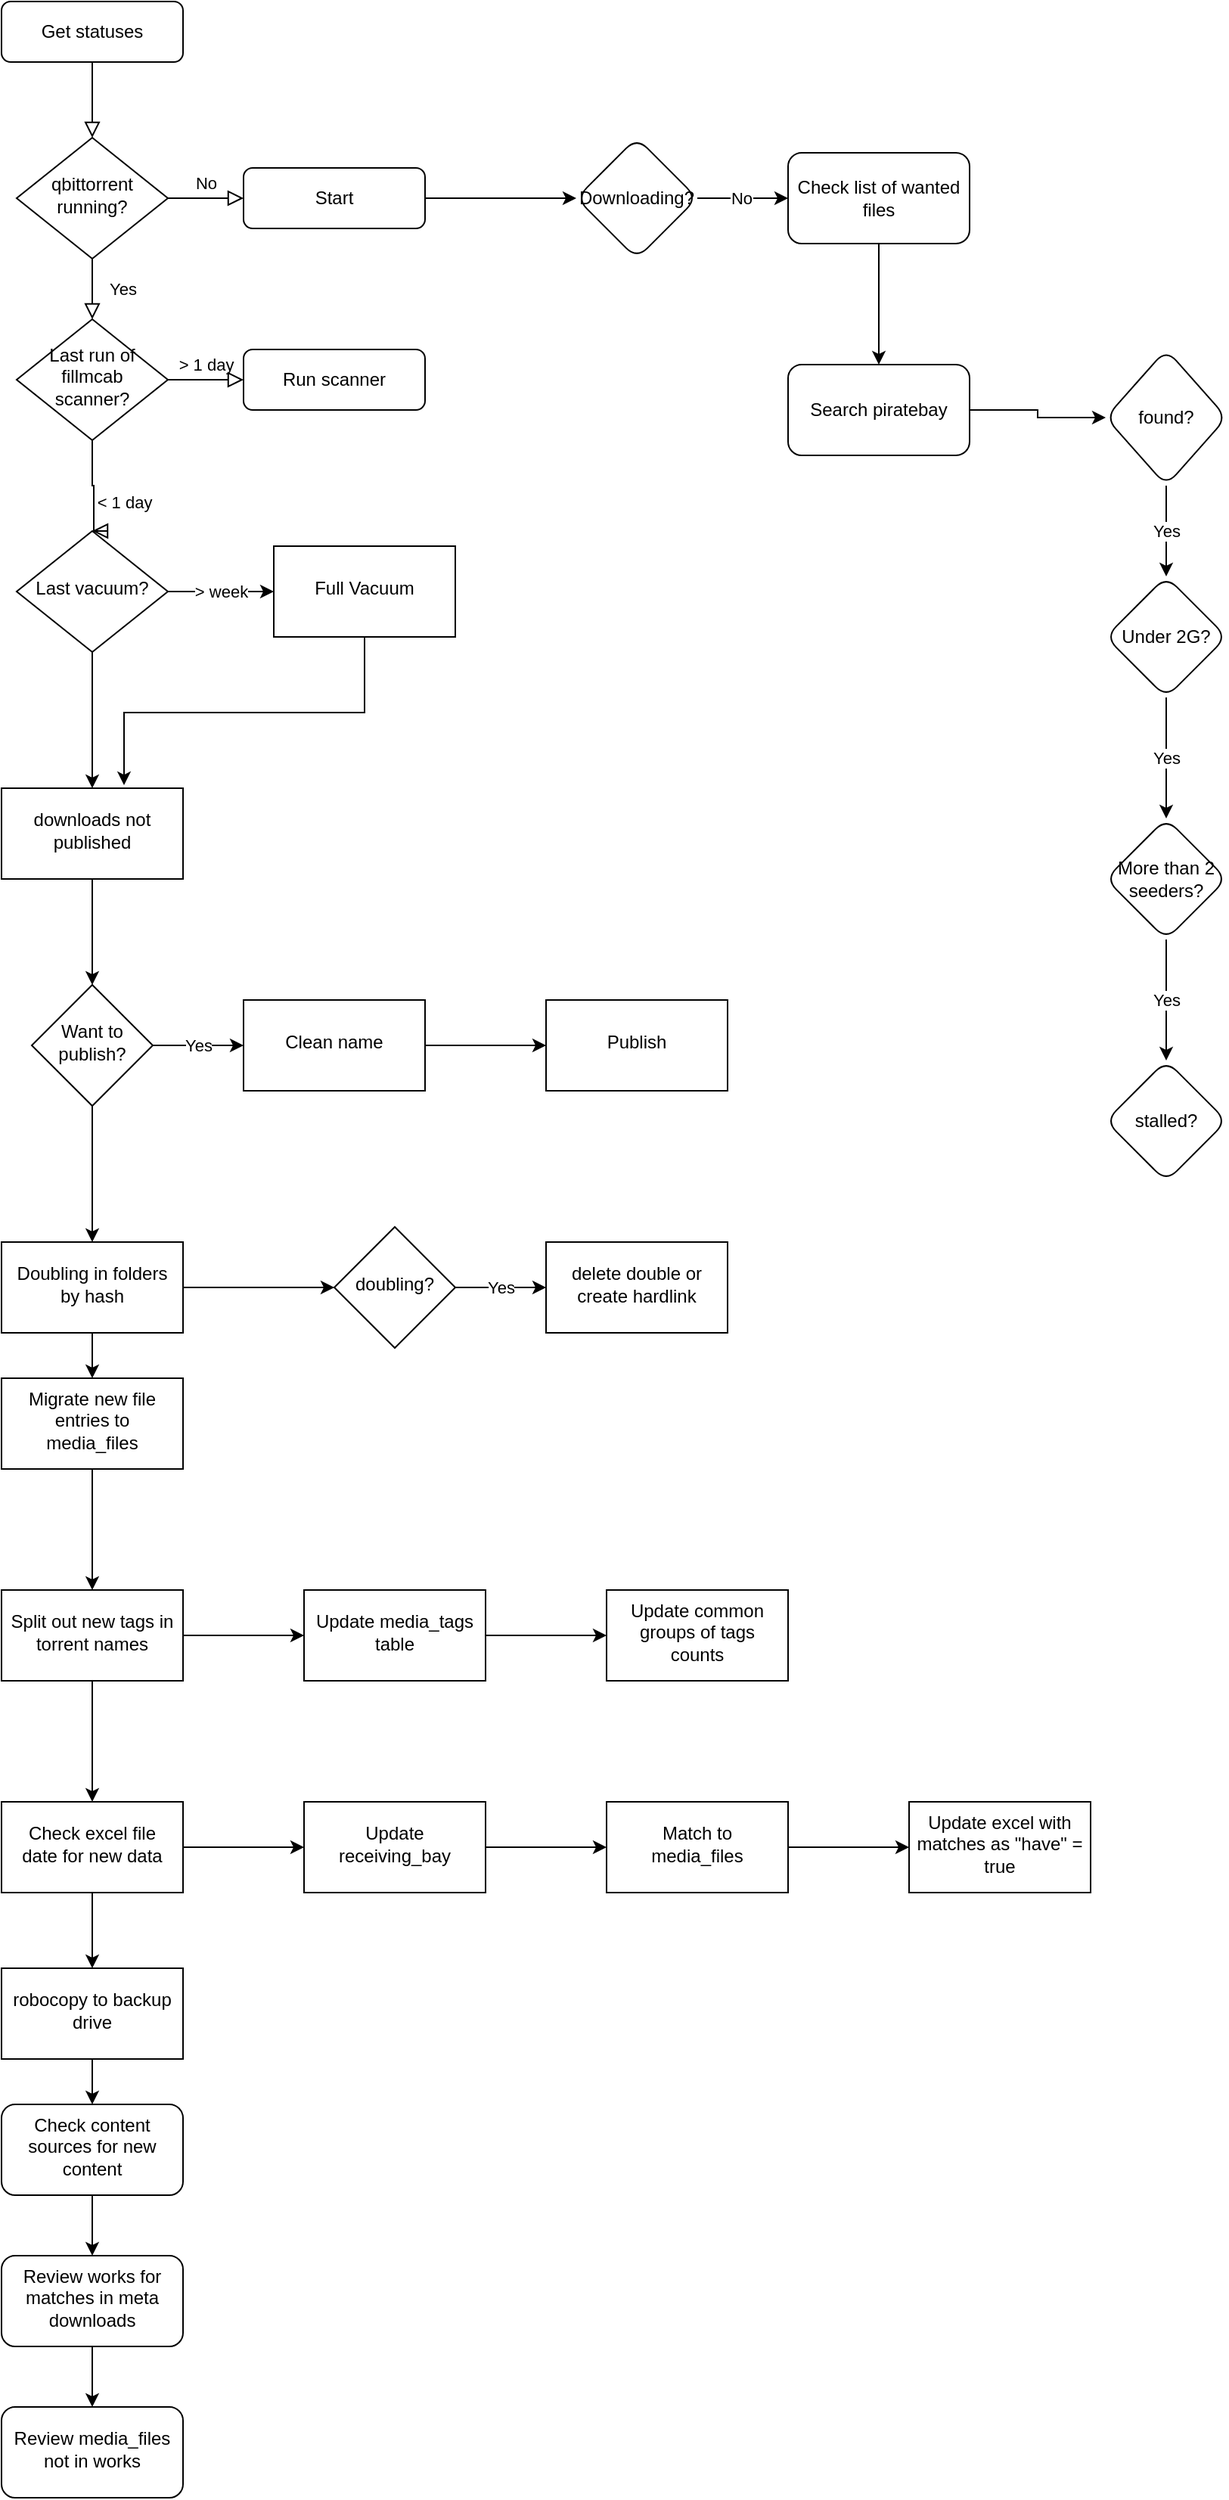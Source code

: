 <mxfile version="22.1.2" type="device" pages="2">
  <diagram id="C5RBs43oDa-KdzZeNtuy" name="Page-1">
    <mxGraphModel dx="2058" dy="1198" grid="1" gridSize="10" guides="1" tooltips="1" connect="1" arrows="1" fold="1" page="1" pageScale="1" pageWidth="827" pageHeight="1169" math="0" shadow="0">
      <root>
        <mxCell id="WIyWlLk6GJQsqaUBKTNV-0" />
        <mxCell id="WIyWlLk6GJQsqaUBKTNV-1" parent="WIyWlLk6GJQsqaUBKTNV-0" />
        <mxCell id="WIyWlLk6GJQsqaUBKTNV-2" value="" style="rounded=0;html=1;jettySize=auto;orthogonalLoop=1;fontSize=11;endArrow=block;endFill=0;endSize=8;strokeWidth=1;shadow=0;labelBackgroundColor=none;edgeStyle=orthogonalEdgeStyle;" parent="WIyWlLk6GJQsqaUBKTNV-1" source="WIyWlLk6GJQsqaUBKTNV-3" target="WIyWlLk6GJQsqaUBKTNV-6" edge="1">
          <mxGeometry relative="1" as="geometry" />
        </mxCell>
        <mxCell id="WIyWlLk6GJQsqaUBKTNV-3" value="Get statuses" style="rounded=1;whiteSpace=wrap;html=1;fontSize=12;glass=0;strokeWidth=1;shadow=0;" parent="WIyWlLk6GJQsqaUBKTNV-1" vertex="1">
          <mxGeometry x="9" y="10" width="120" height="40" as="geometry" />
        </mxCell>
        <mxCell id="WIyWlLk6GJQsqaUBKTNV-4" value="Yes" style="rounded=0;html=1;jettySize=auto;orthogonalLoop=1;fontSize=11;endArrow=block;endFill=0;endSize=8;strokeWidth=1;shadow=0;labelBackgroundColor=none;edgeStyle=orthogonalEdgeStyle;" parent="WIyWlLk6GJQsqaUBKTNV-1" source="WIyWlLk6GJQsqaUBKTNV-6" target="WIyWlLk6GJQsqaUBKTNV-10" edge="1">
          <mxGeometry y="20" relative="1" as="geometry">
            <mxPoint as="offset" />
          </mxGeometry>
        </mxCell>
        <mxCell id="WIyWlLk6GJQsqaUBKTNV-5" value="No" style="edgeStyle=orthogonalEdgeStyle;rounded=0;html=1;jettySize=auto;orthogonalLoop=1;fontSize=11;endArrow=block;endFill=0;endSize=8;strokeWidth=1;shadow=0;labelBackgroundColor=none;" parent="WIyWlLk6GJQsqaUBKTNV-1" source="WIyWlLk6GJQsqaUBKTNV-6" target="WIyWlLk6GJQsqaUBKTNV-7" edge="1">
          <mxGeometry y="10" relative="1" as="geometry">
            <mxPoint as="offset" />
          </mxGeometry>
        </mxCell>
        <mxCell id="WIyWlLk6GJQsqaUBKTNV-6" value="qbittorrent running?" style="rhombus;whiteSpace=wrap;html=1;shadow=0;fontFamily=Helvetica;fontSize=12;align=center;strokeWidth=1;spacing=6;spacingTop=-4;" parent="WIyWlLk6GJQsqaUBKTNV-1" vertex="1">
          <mxGeometry x="19" y="100" width="100" height="80" as="geometry" />
        </mxCell>
        <mxCell id="dPKkkxf-ue8iuvp2BOB6-1" value="" style="edgeStyle=orthogonalEdgeStyle;rounded=0;orthogonalLoop=1;jettySize=auto;html=1;" parent="WIyWlLk6GJQsqaUBKTNV-1" source="WIyWlLk6GJQsqaUBKTNV-7" target="dPKkkxf-ue8iuvp2BOB6-0" edge="1">
          <mxGeometry relative="1" as="geometry" />
        </mxCell>
        <mxCell id="WIyWlLk6GJQsqaUBKTNV-7" value="Start" style="rounded=1;whiteSpace=wrap;html=1;fontSize=12;glass=0;strokeWidth=1;shadow=0;" parent="WIyWlLk6GJQsqaUBKTNV-1" vertex="1">
          <mxGeometry x="169" y="120" width="120" height="40" as="geometry" />
        </mxCell>
        <mxCell id="WIyWlLk6GJQsqaUBKTNV-8" value="&amp;lt; 1 day" style="rounded=0;html=1;jettySize=auto;orthogonalLoop=1;fontSize=11;endArrow=block;endFill=0;endSize=8;strokeWidth=1;shadow=0;labelBackgroundColor=none;edgeStyle=orthogonalEdgeStyle;entryX=0.5;entryY=0;entryDx=0;entryDy=0;" parent="WIyWlLk6GJQsqaUBKTNV-1" source="WIyWlLk6GJQsqaUBKTNV-10" target="dPKkkxf-ue8iuvp2BOB6-17" edge="1">
          <mxGeometry x="0.333" y="20" relative="1" as="geometry">
            <mxPoint as="offset" />
            <mxPoint x="69" y="360" as="targetPoint" />
            <Array as="points">
              <mxPoint x="69" y="330" />
              <mxPoint x="70" y="330" />
            </Array>
          </mxGeometry>
        </mxCell>
        <mxCell id="WIyWlLk6GJQsqaUBKTNV-9" value="&amp;gt; 1 day" style="edgeStyle=orthogonalEdgeStyle;rounded=0;html=1;jettySize=auto;orthogonalLoop=1;fontSize=11;endArrow=block;endFill=0;endSize=8;strokeWidth=1;shadow=0;labelBackgroundColor=none;" parent="WIyWlLk6GJQsqaUBKTNV-1" source="WIyWlLk6GJQsqaUBKTNV-10" target="WIyWlLk6GJQsqaUBKTNV-12" edge="1">
          <mxGeometry y="10" relative="1" as="geometry">
            <mxPoint as="offset" />
          </mxGeometry>
        </mxCell>
        <mxCell id="WIyWlLk6GJQsqaUBKTNV-10" value="Last run of fillmcab scanner?" style="rhombus;whiteSpace=wrap;html=1;shadow=0;fontFamily=Helvetica;fontSize=12;align=center;strokeWidth=1;spacing=6;spacingTop=-4;" parent="WIyWlLk6GJQsqaUBKTNV-1" vertex="1">
          <mxGeometry x="19" y="220" width="100" height="80" as="geometry" />
        </mxCell>
        <mxCell id="WIyWlLk6GJQsqaUBKTNV-12" value="Run scanner" style="rounded=1;whiteSpace=wrap;html=1;fontSize=12;glass=0;strokeWidth=1;shadow=0;" parent="WIyWlLk6GJQsqaUBKTNV-1" vertex="1">
          <mxGeometry x="169" y="240" width="120" height="40" as="geometry" />
        </mxCell>
        <mxCell id="dPKkkxf-ue8iuvp2BOB6-3" value="" style="edgeStyle=orthogonalEdgeStyle;rounded=0;orthogonalLoop=1;jettySize=auto;html=1;" parent="WIyWlLk6GJQsqaUBKTNV-1" source="dPKkkxf-ue8iuvp2BOB6-0" target="dPKkkxf-ue8iuvp2BOB6-2" edge="1">
          <mxGeometry relative="1" as="geometry" />
        </mxCell>
        <mxCell id="dPKkkxf-ue8iuvp2BOB6-4" value="No" style="edgeLabel;html=1;align=center;verticalAlign=middle;resizable=0;points=[];" parent="dPKkkxf-ue8iuvp2BOB6-3" vertex="1" connectable="0">
          <mxGeometry x="-0.033" relative="1" as="geometry">
            <mxPoint as="offset" />
          </mxGeometry>
        </mxCell>
        <mxCell id="dPKkkxf-ue8iuvp2BOB6-0" value="Downloading?" style="rhombus;whiteSpace=wrap;html=1;rounded=1;glass=0;strokeWidth=1;shadow=0;" parent="WIyWlLk6GJQsqaUBKTNV-1" vertex="1">
          <mxGeometry x="389" y="100" width="80" height="80" as="geometry" />
        </mxCell>
        <mxCell id="dPKkkxf-ue8iuvp2BOB6-6" value="" style="edgeStyle=orthogonalEdgeStyle;rounded=0;orthogonalLoop=1;jettySize=auto;html=1;" parent="WIyWlLk6GJQsqaUBKTNV-1" source="dPKkkxf-ue8iuvp2BOB6-2" target="dPKkkxf-ue8iuvp2BOB6-5" edge="1">
          <mxGeometry relative="1" as="geometry" />
        </mxCell>
        <mxCell id="dPKkkxf-ue8iuvp2BOB6-2" value="Check list of wanted files" style="whiteSpace=wrap;html=1;rounded=1;glass=0;strokeWidth=1;shadow=0;" parent="WIyWlLk6GJQsqaUBKTNV-1" vertex="1">
          <mxGeometry x="529" y="110" width="120" height="60" as="geometry" />
        </mxCell>
        <mxCell id="dPKkkxf-ue8iuvp2BOB6-8" value="" style="edgeStyle=orthogonalEdgeStyle;rounded=0;orthogonalLoop=1;jettySize=auto;html=1;" parent="WIyWlLk6GJQsqaUBKTNV-1" source="dPKkkxf-ue8iuvp2BOB6-5" target="dPKkkxf-ue8iuvp2BOB6-7" edge="1">
          <mxGeometry relative="1" as="geometry" />
        </mxCell>
        <mxCell id="dPKkkxf-ue8iuvp2BOB6-5" value="Search piratebay" style="whiteSpace=wrap;html=1;rounded=1;glass=0;strokeWidth=1;shadow=0;" parent="WIyWlLk6GJQsqaUBKTNV-1" vertex="1">
          <mxGeometry x="529" y="250" width="120" height="60" as="geometry" />
        </mxCell>
        <mxCell id="dPKkkxf-ue8iuvp2BOB6-14" value="Yes" style="edgeStyle=orthogonalEdgeStyle;rounded=0;orthogonalLoop=1;jettySize=auto;html=1;" parent="WIyWlLk6GJQsqaUBKTNV-1" source="dPKkkxf-ue8iuvp2BOB6-7" target="dPKkkxf-ue8iuvp2BOB6-12" edge="1">
          <mxGeometry relative="1" as="geometry">
            <Array as="points">
              <mxPoint x="779" y="350" />
              <mxPoint x="779" y="350" />
            </Array>
          </mxGeometry>
        </mxCell>
        <mxCell id="dPKkkxf-ue8iuvp2BOB6-7" value="found?" style="rhombus;whiteSpace=wrap;html=1;rounded=1;glass=0;strokeWidth=1;shadow=0;" parent="WIyWlLk6GJQsqaUBKTNV-1" vertex="1">
          <mxGeometry x="739" y="240" width="80" height="90" as="geometry" />
        </mxCell>
        <mxCell id="dPKkkxf-ue8iuvp2BOB6-16" value="Yes" style="edgeStyle=orthogonalEdgeStyle;rounded=0;orthogonalLoop=1;jettySize=auto;html=1;" parent="WIyWlLk6GJQsqaUBKTNV-1" source="dPKkkxf-ue8iuvp2BOB6-12" target="dPKkkxf-ue8iuvp2BOB6-15" edge="1">
          <mxGeometry relative="1" as="geometry" />
        </mxCell>
        <mxCell id="dPKkkxf-ue8iuvp2BOB6-12" value="Under 2G?" style="rhombus;whiteSpace=wrap;html=1;rounded=1;glass=0;strokeWidth=1;shadow=0;" parent="WIyWlLk6GJQsqaUBKTNV-1" vertex="1">
          <mxGeometry x="739" y="390" width="80" height="80" as="geometry" />
        </mxCell>
        <mxCell id="dPKkkxf-ue8iuvp2BOB6-19" value="Yes" style="edgeStyle=orthogonalEdgeStyle;rounded=0;orthogonalLoop=1;jettySize=auto;html=1;" parent="WIyWlLk6GJQsqaUBKTNV-1" source="dPKkkxf-ue8iuvp2BOB6-15" target="dPKkkxf-ue8iuvp2BOB6-18" edge="1">
          <mxGeometry relative="1" as="geometry" />
        </mxCell>
        <mxCell id="dPKkkxf-ue8iuvp2BOB6-15" value="More than 2 seeders?" style="rhombus;whiteSpace=wrap;html=1;rounded=1;glass=0;strokeWidth=1;shadow=0;" parent="WIyWlLk6GJQsqaUBKTNV-1" vertex="1">
          <mxGeometry x="739" y="550" width="80" height="80" as="geometry" />
        </mxCell>
        <mxCell id="dPKkkxf-ue8iuvp2BOB6-21" value="&amp;gt; week" style="edgeStyle=orthogonalEdgeStyle;rounded=0;orthogonalLoop=1;jettySize=auto;html=1;" parent="WIyWlLk6GJQsqaUBKTNV-1" source="dPKkkxf-ue8iuvp2BOB6-17" target="dPKkkxf-ue8iuvp2BOB6-20" edge="1">
          <mxGeometry relative="1" as="geometry" />
        </mxCell>
        <mxCell id="dPKkkxf-ue8iuvp2BOB6-23" value="" style="edgeStyle=orthogonalEdgeStyle;rounded=0;orthogonalLoop=1;jettySize=auto;html=1;" parent="WIyWlLk6GJQsqaUBKTNV-1" source="dPKkkxf-ue8iuvp2BOB6-17" target="dPKkkxf-ue8iuvp2BOB6-22" edge="1">
          <mxGeometry relative="1" as="geometry" />
        </mxCell>
        <mxCell id="dPKkkxf-ue8iuvp2BOB6-17" value="Last vacuum?" style="rhombus;whiteSpace=wrap;html=1;shadow=0;fontFamily=Helvetica;fontSize=12;align=center;strokeWidth=1;spacing=6;spacingTop=-4;" parent="WIyWlLk6GJQsqaUBKTNV-1" vertex="1">
          <mxGeometry x="19" y="360" width="100" height="80" as="geometry" />
        </mxCell>
        <mxCell id="dPKkkxf-ue8iuvp2BOB6-18" value="stalled?" style="rhombus;whiteSpace=wrap;html=1;rounded=1;glass=0;strokeWidth=1;shadow=0;" parent="WIyWlLk6GJQsqaUBKTNV-1" vertex="1">
          <mxGeometry x="739" y="710" width="80" height="80" as="geometry" />
        </mxCell>
        <mxCell id="dPKkkxf-ue8iuvp2BOB6-20" value="Full Vacuum" style="whiteSpace=wrap;html=1;shadow=0;strokeWidth=1;spacing=6;spacingTop=-4;" parent="WIyWlLk6GJQsqaUBKTNV-1" vertex="1">
          <mxGeometry x="189" y="370" width="120" height="60" as="geometry" />
        </mxCell>
        <mxCell id="dPKkkxf-ue8iuvp2BOB6-25" value="" style="edgeStyle=orthogonalEdgeStyle;rounded=0;orthogonalLoop=1;jettySize=auto;html=1;" parent="WIyWlLk6GJQsqaUBKTNV-1" source="dPKkkxf-ue8iuvp2BOB6-22" target="dPKkkxf-ue8iuvp2BOB6-24" edge="1">
          <mxGeometry relative="1" as="geometry" />
        </mxCell>
        <mxCell id="dPKkkxf-ue8iuvp2BOB6-22" value="downloads not published" style="whiteSpace=wrap;html=1;shadow=0;strokeWidth=1;spacing=6;spacingTop=-4;" parent="WIyWlLk6GJQsqaUBKTNV-1" vertex="1">
          <mxGeometry x="9" y="530" width="120" height="60" as="geometry" />
        </mxCell>
        <mxCell id="dPKkkxf-ue8iuvp2BOB6-27" value="Yes" style="edgeStyle=orthogonalEdgeStyle;rounded=0;orthogonalLoop=1;jettySize=auto;html=1;" parent="WIyWlLk6GJQsqaUBKTNV-1" source="dPKkkxf-ue8iuvp2BOB6-24" target="dPKkkxf-ue8iuvp2BOB6-26" edge="1">
          <mxGeometry relative="1" as="geometry" />
        </mxCell>
        <mxCell id="dPKkkxf-ue8iuvp2BOB6-31" value="" style="edgeStyle=orthogonalEdgeStyle;rounded=0;orthogonalLoop=1;jettySize=auto;html=1;" parent="WIyWlLk6GJQsqaUBKTNV-1" source="dPKkkxf-ue8iuvp2BOB6-24" target="dPKkkxf-ue8iuvp2BOB6-30" edge="1">
          <mxGeometry relative="1" as="geometry" />
        </mxCell>
        <mxCell id="dPKkkxf-ue8iuvp2BOB6-24" value="Want to publish?" style="rhombus;whiteSpace=wrap;html=1;shadow=0;strokeWidth=1;spacing=6;spacingTop=-4;" parent="WIyWlLk6GJQsqaUBKTNV-1" vertex="1">
          <mxGeometry x="29" y="660" width="80" height="80" as="geometry" />
        </mxCell>
        <mxCell id="dPKkkxf-ue8iuvp2BOB6-29" value="" style="edgeStyle=orthogonalEdgeStyle;rounded=0;orthogonalLoop=1;jettySize=auto;html=1;" parent="WIyWlLk6GJQsqaUBKTNV-1" source="dPKkkxf-ue8iuvp2BOB6-26" target="dPKkkxf-ue8iuvp2BOB6-28" edge="1">
          <mxGeometry relative="1" as="geometry" />
        </mxCell>
        <mxCell id="dPKkkxf-ue8iuvp2BOB6-26" value="Clean name" style="whiteSpace=wrap;html=1;shadow=0;strokeWidth=1;spacing=6;spacingTop=-4;" parent="WIyWlLk6GJQsqaUBKTNV-1" vertex="1">
          <mxGeometry x="169" y="670" width="120" height="60" as="geometry" />
        </mxCell>
        <mxCell id="dPKkkxf-ue8iuvp2BOB6-28" value="Publish" style="whiteSpace=wrap;html=1;shadow=0;strokeWidth=1;spacing=6;spacingTop=-4;" parent="WIyWlLk6GJQsqaUBKTNV-1" vertex="1">
          <mxGeometry x="369" y="670" width="120" height="60" as="geometry" />
        </mxCell>
        <mxCell id="dPKkkxf-ue8iuvp2BOB6-33" value="" style="edgeStyle=orthogonalEdgeStyle;rounded=0;orthogonalLoop=1;jettySize=auto;html=1;" parent="WIyWlLk6GJQsqaUBKTNV-1" source="dPKkkxf-ue8iuvp2BOB6-30" target="dPKkkxf-ue8iuvp2BOB6-32" edge="1">
          <mxGeometry relative="1" as="geometry" />
        </mxCell>
        <mxCell id="dPKkkxf-ue8iuvp2BOB6-38" value="" style="edgeStyle=orthogonalEdgeStyle;rounded=0;orthogonalLoop=1;jettySize=auto;html=1;" parent="WIyWlLk6GJQsqaUBKTNV-1" source="dPKkkxf-ue8iuvp2BOB6-30" target="dPKkkxf-ue8iuvp2BOB6-37" edge="1">
          <mxGeometry relative="1" as="geometry" />
        </mxCell>
        <mxCell id="dPKkkxf-ue8iuvp2BOB6-30" value="Doubling in folders by hash" style="whiteSpace=wrap;html=1;shadow=0;strokeWidth=1;spacing=6;spacingTop=-4;" parent="WIyWlLk6GJQsqaUBKTNV-1" vertex="1">
          <mxGeometry x="9" y="830" width="120" height="60" as="geometry" />
        </mxCell>
        <mxCell id="dPKkkxf-ue8iuvp2BOB6-35" value="Yes" style="edgeStyle=orthogonalEdgeStyle;rounded=0;orthogonalLoop=1;jettySize=auto;html=1;" parent="WIyWlLk6GJQsqaUBKTNV-1" source="dPKkkxf-ue8iuvp2BOB6-32" target="dPKkkxf-ue8iuvp2BOB6-34" edge="1">
          <mxGeometry relative="1" as="geometry" />
        </mxCell>
        <mxCell id="dPKkkxf-ue8iuvp2BOB6-32" value="doubling?" style="rhombus;whiteSpace=wrap;html=1;shadow=0;strokeWidth=1;spacing=6;spacingTop=-4;" parent="WIyWlLk6GJQsqaUBKTNV-1" vertex="1">
          <mxGeometry x="229" y="820" width="80" height="80" as="geometry" />
        </mxCell>
        <mxCell id="dPKkkxf-ue8iuvp2BOB6-34" value="delete double or create hardlink" style="whiteSpace=wrap;html=1;shadow=0;strokeWidth=1;spacing=6;spacingTop=-4;" parent="WIyWlLk6GJQsqaUBKTNV-1" vertex="1">
          <mxGeometry x="369" y="830" width="120" height="60" as="geometry" />
        </mxCell>
        <mxCell id="dPKkkxf-ue8iuvp2BOB6-36" style="edgeStyle=orthogonalEdgeStyle;rounded=0;orthogonalLoop=1;jettySize=auto;html=1;exitX=0.5;exitY=1;exitDx=0;exitDy=0;entryX=0.675;entryY=-0.033;entryDx=0;entryDy=0;entryPerimeter=0;" parent="WIyWlLk6GJQsqaUBKTNV-1" source="dPKkkxf-ue8iuvp2BOB6-20" target="dPKkkxf-ue8iuvp2BOB6-22" edge="1">
          <mxGeometry relative="1" as="geometry" />
        </mxCell>
        <mxCell id="dPKkkxf-ue8iuvp2BOB6-40" value="" style="edgeStyle=orthogonalEdgeStyle;rounded=0;orthogonalLoop=1;jettySize=auto;html=1;" parent="WIyWlLk6GJQsqaUBKTNV-1" source="dPKkkxf-ue8iuvp2BOB6-37" target="dPKkkxf-ue8iuvp2BOB6-39" edge="1">
          <mxGeometry relative="1" as="geometry" />
        </mxCell>
        <mxCell id="dPKkkxf-ue8iuvp2BOB6-37" value="Migrate new file entries to media_files" style="whiteSpace=wrap;html=1;shadow=0;strokeWidth=1;spacing=6;spacingTop=-4;" parent="WIyWlLk6GJQsqaUBKTNV-1" vertex="1">
          <mxGeometry x="9" y="920" width="120" height="60" as="geometry" />
        </mxCell>
        <mxCell id="dPKkkxf-ue8iuvp2BOB6-42" value="" style="edgeStyle=orthogonalEdgeStyle;rounded=0;orthogonalLoop=1;jettySize=auto;html=1;" parent="WIyWlLk6GJQsqaUBKTNV-1" source="dPKkkxf-ue8iuvp2BOB6-39" target="dPKkkxf-ue8iuvp2BOB6-41" edge="1">
          <mxGeometry relative="1" as="geometry" />
        </mxCell>
        <mxCell id="dPKkkxf-ue8iuvp2BOB6-46" value="" style="edgeStyle=orthogonalEdgeStyle;rounded=0;orthogonalLoop=1;jettySize=auto;html=1;" parent="WIyWlLk6GJQsqaUBKTNV-1" source="dPKkkxf-ue8iuvp2BOB6-39" target="dPKkkxf-ue8iuvp2BOB6-45" edge="1">
          <mxGeometry relative="1" as="geometry" />
        </mxCell>
        <mxCell id="dPKkkxf-ue8iuvp2BOB6-39" value="Split out new tags in torrent names" style="whiteSpace=wrap;html=1;shadow=0;strokeWidth=1;spacing=6;spacingTop=-4;" parent="WIyWlLk6GJQsqaUBKTNV-1" vertex="1">
          <mxGeometry x="9" y="1060" width="120" height="60" as="geometry" />
        </mxCell>
        <mxCell id="dPKkkxf-ue8iuvp2BOB6-44" value="" style="edgeStyle=orthogonalEdgeStyle;rounded=0;orthogonalLoop=1;jettySize=auto;html=1;" parent="WIyWlLk6GJQsqaUBKTNV-1" source="dPKkkxf-ue8iuvp2BOB6-41" target="dPKkkxf-ue8iuvp2BOB6-43" edge="1">
          <mxGeometry relative="1" as="geometry" />
        </mxCell>
        <mxCell id="dPKkkxf-ue8iuvp2BOB6-41" value="Update media_tags table" style="whiteSpace=wrap;html=1;shadow=0;strokeWidth=1;spacing=6;spacingTop=-4;" parent="WIyWlLk6GJQsqaUBKTNV-1" vertex="1">
          <mxGeometry x="209" y="1060" width="120" height="60" as="geometry" />
        </mxCell>
        <mxCell id="dPKkkxf-ue8iuvp2BOB6-43" value="Update common groups of tags counts" style="whiteSpace=wrap;html=1;shadow=0;strokeWidth=1;spacing=6;spacingTop=-4;" parent="WIyWlLk6GJQsqaUBKTNV-1" vertex="1">
          <mxGeometry x="409" y="1060" width="120" height="60" as="geometry" />
        </mxCell>
        <mxCell id="dPKkkxf-ue8iuvp2BOB6-48" value="" style="edgeStyle=orthogonalEdgeStyle;rounded=0;orthogonalLoop=1;jettySize=auto;html=1;" parent="WIyWlLk6GJQsqaUBKTNV-1" source="dPKkkxf-ue8iuvp2BOB6-45" target="dPKkkxf-ue8iuvp2BOB6-47" edge="1">
          <mxGeometry relative="1" as="geometry" />
        </mxCell>
        <mxCell id="dPKkkxf-ue8iuvp2BOB6-50" value="" style="edgeStyle=orthogonalEdgeStyle;rounded=0;orthogonalLoop=1;jettySize=auto;html=1;" parent="WIyWlLk6GJQsqaUBKTNV-1" source="dPKkkxf-ue8iuvp2BOB6-45" target="dPKkkxf-ue8iuvp2BOB6-49" edge="1">
          <mxGeometry relative="1" as="geometry" />
        </mxCell>
        <mxCell id="dPKkkxf-ue8iuvp2BOB6-45" value="Check excel file date for new data" style="whiteSpace=wrap;html=1;shadow=0;strokeWidth=1;spacing=6;spacingTop=-4;" parent="WIyWlLk6GJQsqaUBKTNV-1" vertex="1">
          <mxGeometry x="9" y="1200" width="120" height="60" as="geometry" />
        </mxCell>
        <mxCell id="dPKkkxf-ue8iuvp2BOB6-52" value="" style="edgeStyle=orthogonalEdgeStyle;rounded=0;orthogonalLoop=1;jettySize=auto;html=1;" parent="WIyWlLk6GJQsqaUBKTNV-1" source="dPKkkxf-ue8iuvp2BOB6-47" target="dPKkkxf-ue8iuvp2BOB6-51" edge="1">
          <mxGeometry relative="1" as="geometry" />
        </mxCell>
        <mxCell id="dPKkkxf-ue8iuvp2BOB6-47" value="Update receiving_bay" style="whiteSpace=wrap;html=1;shadow=0;strokeWidth=1;spacing=6;spacingTop=-4;" parent="WIyWlLk6GJQsqaUBKTNV-1" vertex="1">
          <mxGeometry x="209" y="1200" width="120" height="60" as="geometry" />
        </mxCell>
        <mxCell id="dPKkkxf-ue8iuvp2BOB6-56" value="" style="edgeStyle=orthogonalEdgeStyle;rounded=0;orthogonalLoop=1;jettySize=auto;html=1;" parent="WIyWlLk6GJQsqaUBKTNV-1" source="dPKkkxf-ue8iuvp2BOB6-49" target="dPKkkxf-ue8iuvp2BOB6-55" edge="1">
          <mxGeometry relative="1" as="geometry" />
        </mxCell>
        <mxCell id="dPKkkxf-ue8iuvp2BOB6-49" value="robocopy to backup drive" style="whiteSpace=wrap;html=1;shadow=0;strokeWidth=1;spacing=6;spacingTop=-4;" parent="WIyWlLk6GJQsqaUBKTNV-1" vertex="1">
          <mxGeometry x="9" y="1310" width="120" height="60" as="geometry" />
        </mxCell>
        <mxCell id="dPKkkxf-ue8iuvp2BOB6-54" value="" style="edgeStyle=orthogonalEdgeStyle;rounded=0;orthogonalLoop=1;jettySize=auto;html=1;" parent="WIyWlLk6GJQsqaUBKTNV-1" source="dPKkkxf-ue8iuvp2BOB6-51" target="dPKkkxf-ue8iuvp2BOB6-53" edge="1">
          <mxGeometry relative="1" as="geometry" />
        </mxCell>
        <mxCell id="dPKkkxf-ue8iuvp2BOB6-51" value="Match to media_files" style="whiteSpace=wrap;html=1;shadow=0;strokeWidth=1;spacing=6;spacingTop=-4;" parent="WIyWlLk6GJQsqaUBKTNV-1" vertex="1">
          <mxGeometry x="409" y="1200" width="120" height="60" as="geometry" />
        </mxCell>
        <mxCell id="dPKkkxf-ue8iuvp2BOB6-53" value="Update excel with matches as &quot;have&quot; = true" style="whiteSpace=wrap;html=1;shadow=0;strokeWidth=1;spacing=6;spacingTop=-4;" parent="WIyWlLk6GJQsqaUBKTNV-1" vertex="1">
          <mxGeometry x="609" y="1200" width="120" height="60" as="geometry" />
        </mxCell>
        <mxCell id="dPKkkxf-ue8iuvp2BOB6-58" value="" style="edgeStyle=orthogonalEdgeStyle;rounded=0;orthogonalLoop=1;jettySize=auto;html=1;" parent="WIyWlLk6GJQsqaUBKTNV-1" source="dPKkkxf-ue8iuvp2BOB6-55" target="dPKkkxf-ue8iuvp2BOB6-57" edge="1">
          <mxGeometry relative="1" as="geometry" />
        </mxCell>
        <mxCell id="dPKkkxf-ue8iuvp2BOB6-55" value="Check content sources for new content" style="rounded=1;whiteSpace=wrap;html=1;shadow=0;strokeWidth=1;spacing=6;spacingTop=-4;" parent="WIyWlLk6GJQsqaUBKTNV-1" vertex="1">
          <mxGeometry x="9" y="1400" width="120" height="60" as="geometry" />
        </mxCell>
        <mxCell id="dPKkkxf-ue8iuvp2BOB6-60" value="" style="edgeStyle=orthogonalEdgeStyle;rounded=0;orthogonalLoop=1;jettySize=auto;html=1;" parent="WIyWlLk6GJQsqaUBKTNV-1" source="dPKkkxf-ue8iuvp2BOB6-57" target="dPKkkxf-ue8iuvp2BOB6-59" edge="1">
          <mxGeometry relative="1" as="geometry" />
        </mxCell>
        <mxCell id="dPKkkxf-ue8iuvp2BOB6-57" value="Review works for matches in meta downloads" style="whiteSpace=wrap;html=1;rounded=1;shadow=0;strokeWidth=1;spacing=6;spacingTop=-4;" parent="WIyWlLk6GJQsqaUBKTNV-1" vertex="1">
          <mxGeometry x="9" y="1500" width="120" height="60" as="geometry" />
        </mxCell>
        <mxCell id="dPKkkxf-ue8iuvp2BOB6-59" value="Review media_files not in works" style="whiteSpace=wrap;html=1;rounded=1;shadow=0;strokeWidth=1;spacing=6;spacingTop=-4;" parent="WIyWlLk6GJQsqaUBKTNV-1" vertex="1">
          <mxGeometry x="9" y="1600" width="120" height="60" as="geometry" />
        </mxCell>
      </root>
    </mxGraphModel>
  </diagram>
  <diagram id="vQOAEvg_pV3OeTKu6UQo" name="Early Morning">
    <mxGraphModel dx="2074" dy="1214" grid="1" gridSize="10" guides="1" tooltips="1" connect="1" arrows="1" fold="1" page="1" pageScale="1" pageWidth="850" pageHeight="1100" math="0" shadow="0">
      <root>
        <mxCell id="0" />
        <mxCell id="1" parent="0" />
        <mxCell id="pRlnWTaC3h9rh6URU6XM-3" value="" style="edgeStyle=orthogonalEdgeStyle;rounded=0;orthogonalLoop=1;jettySize=auto;html=1;" edge="1" parent="1" source="pRlnWTaC3h9rh6URU6XM-1" target="pRlnWTaC3h9rh6URU6XM-2">
          <mxGeometry relative="1" as="geometry" />
        </mxCell>
        <mxCell id="pRlnWTaC3h9rh6URU6XM-4" value="Yes" style="edgeStyle=orthogonalEdgeStyle;rounded=0;orthogonalLoop=1;jettySize=auto;html=1;" edge="1" parent="1" source="pRlnWTaC3h9rh6URU6XM-1" target="pRlnWTaC3h9rh6URU6XM-2">
          <mxGeometry relative="1" as="geometry" />
        </mxCell>
        <mxCell id="pRlnWTaC3h9rh6URU6XM-6" value="No" style="edgeStyle=orthogonalEdgeStyle;rounded=0;orthogonalLoop=1;jettySize=auto;html=1;" edge="1" parent="1" source="pRlnWTaC3h9rh6URU6XM-1" target="pRlnWTaC3h9rh6URU6XM-5">
          <mxGeometry relative="1" as="geometry" />
        </mxCell>
        <mxCell id="pRlnWTaC3h9rh6URU6XM-1" value="Late night still running?" style="rhombus;whiteSpace=wrap;html=1;" vertex="1" parent="1">
          <mxGeometry x="365" y="19" width="120" height="100" as="geometry" />
        </mxCell>
        <mxCell id="pRlnWTaC3h9rh6URU6XM-7" style="edgeStyle=orthogonalEdgeStyle;rounded=0;orthogonalLoop=1;jettySize=auto;html=1;exitX=0.5;exitY=1;exitDx=0;exitDy=0;entryX=0.75;entryY=0;entryDx=0;entryDy=0;" edge="1" parent="1" source="pRlnWTaC3h9rh6URU6XM-2" target="pRlnWTaC3h9rh6URU6XM-5">
          <mxGeometry relative="1" as="geometry">
            <mxPoint x="625" y="69" as="sourcePoint" />
            <mxPoint x="450" y="209" as="targetPoint" />
            <Array as="points">
              <mxPoint x="625" y="149" />
              <mxPoint x="455" y="149" />
            </Array>
          </mxGeometry>
        </mxCell>
        <mxCell id="pRlnWTaC3h9rh6URU6XM-8" value="No" style="edgeLabel;html=1;align=center;verticalAlign=middle;resizable=0;points=[];" vertex="1" connectable="0" parent="pRlnWTaC3h9rh6URU6XM-7">
          <mxGeometry x="-0.021" y="2" relative="1" as="geometry">
            <mxPoint as="offset" />
          </mxGeometry>
        </mxCell>
        <mxCell id="pRlnWTaC3h9rh6URU6XM-2" value="Should I wait?" style="rhombus;whiteSpace=wrap;html=1;" vertex="1" parent="1">
          <mxGeometry x="565" y="19" width="120" height="100" as="geometry" />
        </mxCell>
        <mxCell id="pRlnWTaC3h9rh6URU6XM-10" value="" style="edgeStyle=orthogonalEdgeStyle;rounded=0;orthogonalLoop=1;jettySize=auto;html=1;" edge="1" parent="1" source="pRlnWTaC3h9rh6URU6XM-5" target="pRlnWTaC3h9rh6URU6XM-9">
          <mxGeometry relative="1" as="geometry" />
        </mxCell>
        <mxCell id="pRlnWTaC3h9rh6URU6XM-12" value="UPSERT" style="edgeStyle=orthogonalEdgeStyle;rounded=0;orthogonalLoop=1;jettySize=auto;html=1;" edge="1" parent="1" source="pRlnWTaC3h9rh6URU6XM-5" target="pRlnWTaC3h9rh6URU6XM-11">
          <mxGeometry relative="1" as="geometry" />
        </mxCell>
        <mxCell id="pRlnWTaC3h9rh6URU6XM-5" value="Scan for new downloaded files" style="whiteSpace=wrap;html=1;" vertex="1" parent="1">
          <mxGeometry x="365" y="185" width="120" height="60" as="geometry" />
        </mxCell>
        <mxCell id="pRlnWTaC3h9rh6URU6XM-29" value="REPLACE" style="edgeStyle=orthogonalEdgeStyle;rounded=0;orthogonalLoop=1;jettySize=auto;html=1;entryX=0;entryY=0.5;entryDx=0;entryDy=0;" edge="1" parent="1" source="pRlnWTaC3h9rh6URU6XM-9" target="pRlnWTaC3h9rh6URU6XM-28">
          <mxGeometry x="0.01" relative="1" as="geometry">
            <mxPoint as="offset" />
          </mxGeometry>
        </mxCell>
        <mxCell id="pRlnWTaC3h9rh6URU6XM-9" value="Import Excel List" style="whiteSpace=wrap;html=1;" vertex="1" parent="1">
          <mxGeometry x="365" y="325" width="120" height="60" as="geometry" />
        </mxCell>
        <mxCell id="pRlnWTaC3h9rh6URU6XM-11" value="files" style="shape=process;whiteSpace=wrap;html=1;backgroundOutline=1;" vertex="1" parent="1">
          <mxGeometry x="586" y="185" width="120" height="60" as="geometry" />
        </mxCell>
        <mxCell id="pRlnWTaC3h9rh6URU6XM-27" style="edgeStyle=orthogonalEdgeStyle;rounded=0;orthogonalLoop=1;jettySize=auto;html=1;entryX=0;entryY=0.5;entryDx=0;entryDy=0;" edge="1" parent="1" source="pRlnWTaC3h9rh6URU6XM-13" target="pRlnWTaC3h9rh6URU6XM-9">
          <mxGeometry relative="1" as="geometry" />
        </mxCell>
        <mxCell id="pRlnWTaC3h9rh6URU6XM-13" value="user_excel_interface.xlsm" style="shape=table;startSize=30;container=1;collapsible=0;childLayout=tableLayout;strokeColor=default;fontSize=16;" vertex="1" parent="1">
          <mxGeometry x="3" y="325" width="300" height="60" as="geometry" />
        </mxCell>
        <mxCell id="pRlnWTaC3h9rh6URU6XM-14" value="" style="shape=tableRow;horizontal=0;startSize=0;swimlaneHead=0;swimlaneBody=0;strokeColor=inherit;top=0;left=0;bottom=0;right=0;collapsible=0;dropTarget=0;fillColor=none;points=[[0,0.5],[1,0.5]];portConstraint=eastwest;fontSize=16;" vertex="1" parent="pRlnWTaC3h9rh6URU6XM-13">
          <mxGeometry y="30" width="300" height="10" as="geometry" />
        </mxCell>
        <mxCell id="pRlnWTaC3h9rh6URU6XM-15" value="" style="shape=partialRectangle;html=1;whiteSpace=wrap;connectable=0;strokeColor=inherit;overflow=hidden;fillColor=none;top=0;left=0;bottom=0;right=0;pointerEvents=1;fontSize=16;" vertex="1" parent="pRlnWTaC3h9rh6URU6XM-14">
          <mxGeometry width="100" height="10" as="geometry">
            <mxRectangle width="100" height="10" as="alternateBounds" />
          </mxGeometry>
        </mxCell>
        <mxCell id="pRlnWTaC3h9rh6URU6XM-16" value="" style="shape=partialRectangle;html=1;whiteSpace=wrap;connectable=0;strokeColor=inherit;overflow=hidden;fillColor=none;top=0;left=0;bottom=0;right=0;pointerEvents=1;fontSize=16;" vertex="1" parent="pRlnWTaC3h9rh6URU6XM-14">
          <mxGeometry x="100" width="100" height="10" as="geometry">
            <mxRectangle width="100" height="10" as="alternateBounds" />
          </mxGeometry>
        </mxCell>
        <mxCell id="pRlnWTaC3h9rh6URU6XM-17" value="" style="shape=partialRectangle;html=1;whiteSpace=wrap;connectable=0;strokeColor=inherit;overflow=hidden;fillColor=none;top=0;left=0;bottom=0;right=0;pointerEvents=1;fontSize=16;" vertex="1" parent="pRlnWTaC3h9rh6URU6XM-14">
          <mxGeometry x="200" width="100" height="10" as="geometry">
            <mxRectangle width="100" height="10" as="alternateBounds" />
          </mxGeometry>
        </mxCell>
        <mxCell id="pRlnWTaC3h9rh6URU6XM-18" value="" style="shape=tableRow;horizontal=0;startSize=0;swimlaneHead=0;swimlaneBody=0;strokeColor=inherit;top=0;left=0;bottom=0;right=0;collapsible=0;dropTarget=0;fillColor=none;points=[[0,0.5],[1,0.5]];portConstraint=eastwest;fontSize=16;" vertex="1" parent="pRlnWTaC3h9rh6URU6XM-13">
          <mxGeometry y="40" width="300" height="10" as="geometry" />
        </mxCell>
        <mxCell id="pRlnWTaC3h9rh6URU6XM-19" value="" style="shape=partialRectangle;html=1;whiteSpace=wrap;connectable=0;strokeColor=inherit;overflow=hidden;fillColor=none;top=0;left=0;bottom=0;right=0;pointerEvents=1;fontSize=16;" vertex="1" parent="pRlnWTaC3h9rh6URU6XM-18">
          <mxGeometry width="100" height="10" as="geometry">
            <mxRectangle width="100" height="10" as="alternateBounds" />
          </mxGeometry>
        </mxCell>
        <mxCell id="pRlnWTaC3h9rh6URU6XM-20" value="" style="shape=partialRectangle;html=1;whiteSpace=wrap;connectable=0;strokeColor=inherit;overflow=hidden;fillColor=none;top=0;left=0;bottom=0;right=0;pointerEvents=1;fontSize=16;" vertex="1" parent="pRlnWTaC3h9rh6URU6XM-18">
          <mxGeometry x="100" width="100" height="10" as="geometry">
            <mxRectangle width="100" height="10" as="alternateBounds" />
          </mxGeometry>
        </mxCell>
        <mxCell id="pRlnWTaC3h9rh6URU6XM-21" value="" style="shape=partialRectangle;html=1;whiteSpace=wrap;connectable=0;strokeColor=inherit;overflow=hidden;fillColor=none;top=0;left=0;bottom=0;right=0;pointerEvents=1;fontSize=16;" vertex="1" parent="pRlnWTaC3h9rh6URU6XM-18">
          <mxGeometry x="200" width="100" height="10" as="geometry">
            <mxRectangle width="100" height="10" as="alternateBounds" />
          </mxGeometry>
        </mxCell>
        <mxCell id="pRlnWTaC3h9rh6URU6XM-22" value="" style="shape=tableRow;horizontal=0;startSize=0;swimlaneHead=0;swimlaneBody=0;strokeColor=inherit;top=0;left=0;bottom=0;right=0;collapsible=0;dropTarget=0;fillColor=none;points=[[0,0.5],[1,0.5]];portConstraint=eastwest;fontSize=16;" vertex="1" parent="pRlnWTaC3h9rh6URU6XM-13">
          <mxGeometry y="50" width="300" height="10" as="geometry" />
        </mxCell>
        <mxCell id="pRlnWTaC3h9rh6URU6XM-23" value="" style="shape=partialRectangle;html=1;whiteSpace=wrap;connectable=0;strokeColor=inherit;overflow=hidden;fillColor=none;top=0;left=0;bottom=0;right=0;pointerEvents=1;fontSize=16;" vertex="1" parent="pRlnWTaC3h9rh6URU6XM-22">
          <mxGeometry width="100" height="10" as="geometry">
            <mxRectangle width="100" height="10" as="alternateBounds" />
          </mxGeometry>
        </mxCell>
        <mxCell id="pRlnWTaC3h9rh6URU6XM-24" value="" style="shape=partialRectangle;html=1;whiteSpace=wrap;connectable=0;strokeColor=inherit;overflow=hidden;fillColor=none;top=0;left=0;bottom=0;right=0;pointerEvents=1;fontSize=16;" vertex="1" parent="pRlnWTaC3h9rh6URU6XM-22">
          <mxGeometry x="100" width="100" height="10" as="geometry">
            <mxRectangle width="100" height="10" as="alternateBounds" />
          </mxGeometry>
        </mxCell>
        <mxCell id="pRlnWTaC3h9rh6URU6XM-25" value="" style="shape=partialRectangle;html=1;whiteSpace=wrap;connectable=0;strokeColor=inherit;overflow=hidden;fillColor=none;top=0;left=0;bottom=0;right=0;pointerEvents=1;fontSize=16;" vertex="1" parent="pRlnWTaC3h9rh6URU6XM-22">
          <mxGeometry x="200" width="100" height="10" as="geometry">
            <mxRectangle width="100" height="10" as="alternateBounds" />
          </mxGeometry>
        </mxCell>
        <mxCell id="pRlnWTaC3h9rh6URU6XM-28" value="user_media_interface" style="shape=process;whiteSpace=wrap;html=1;backgroundOutline=1;" vertex="1" parent="1">
          <mxGeometry x="586" y="325" width="184" height="60" as="geometry" />
        </mxCell>
      </root>
    </mxGraphModel>
  </diagram>
</mxfile>
